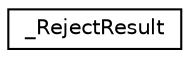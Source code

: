digraph "Graphical Class Hierarchy"
{
  edge [fontname="Helvetica",fontsize="10",labelfontname="Helvetica",labelfontsize="10"];
  node [fontname="Helvetica",fontsize="10",shape=record];
  rankdir="LR";
  Node1 [label="_RejectResult",height=0.2,width=0.4,color="black", fillcolor="white", style="filled",URL="$struct___reject_result.html"];
}
